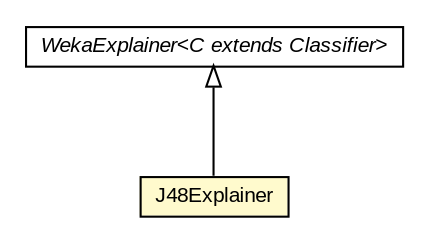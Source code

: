 #!/usr/local/bin/dot
#
# Class diagram 
# Generated by UMLGraph version 5.3 (http://www.umlgraph.org/)
#

digraph G {
	edge [fontname="arial",fontsize=10,labelfontname="arial",labelfontsize=10];
	node [fontname="arial",fontsize=10,shape=plaintext];
	nodesep=0.25;
	ranksep=0.5;
	// context.arch.intelligibility.weka.j48.J48Explainer
	c40948 [label=<<table title="context.arch.intelligibility.weka.j48.J48Explainer" border="0" cellborder="1" cellspacing="0" cellpadding="2" port="p" bgcolor="lemonChiffon" href="./J48Explainer.html">
		<tr><td><table border="0" cellspacing="0" cellpadding="1">
<tr><td align="center" balign="center"> J48Explainer </td></tr>
		</table></td></tr>
		</table>>, fontname="arial", fontcolor="black", fontsize=10.0];
	// context.arch.intelligibility.weka.WekaExplainer<C extends weka.classifiers.Classifier>
	c40962 [label=<<table title="context.arch.intelligibility.weka.WekaExplainer" border="0" cellborder="1" cellspacing="0" cellpadding="2" port="p" href="../WekaExplainer.html">
		<tr><td><table border="0" cellspacing="0" cellpadding="1">
<tr><td align="center" balign="center"><font face="arial italic"> WekaExplainer&lt;C extends Classifier&gt; </font></td></tr>
		</table></td></tr>
		</table>>, fontname="arial", fontcolor="black", fontsize=10.0];
	//context.arch.intelligibility.weka.j48.J48Explainer extends context.arch.intelligibility.weka.WekaExplainer<weka.classifiers.trees.J48>
	c40962:p -> c40948:p [dir=back,arrowtail=empty];
}

